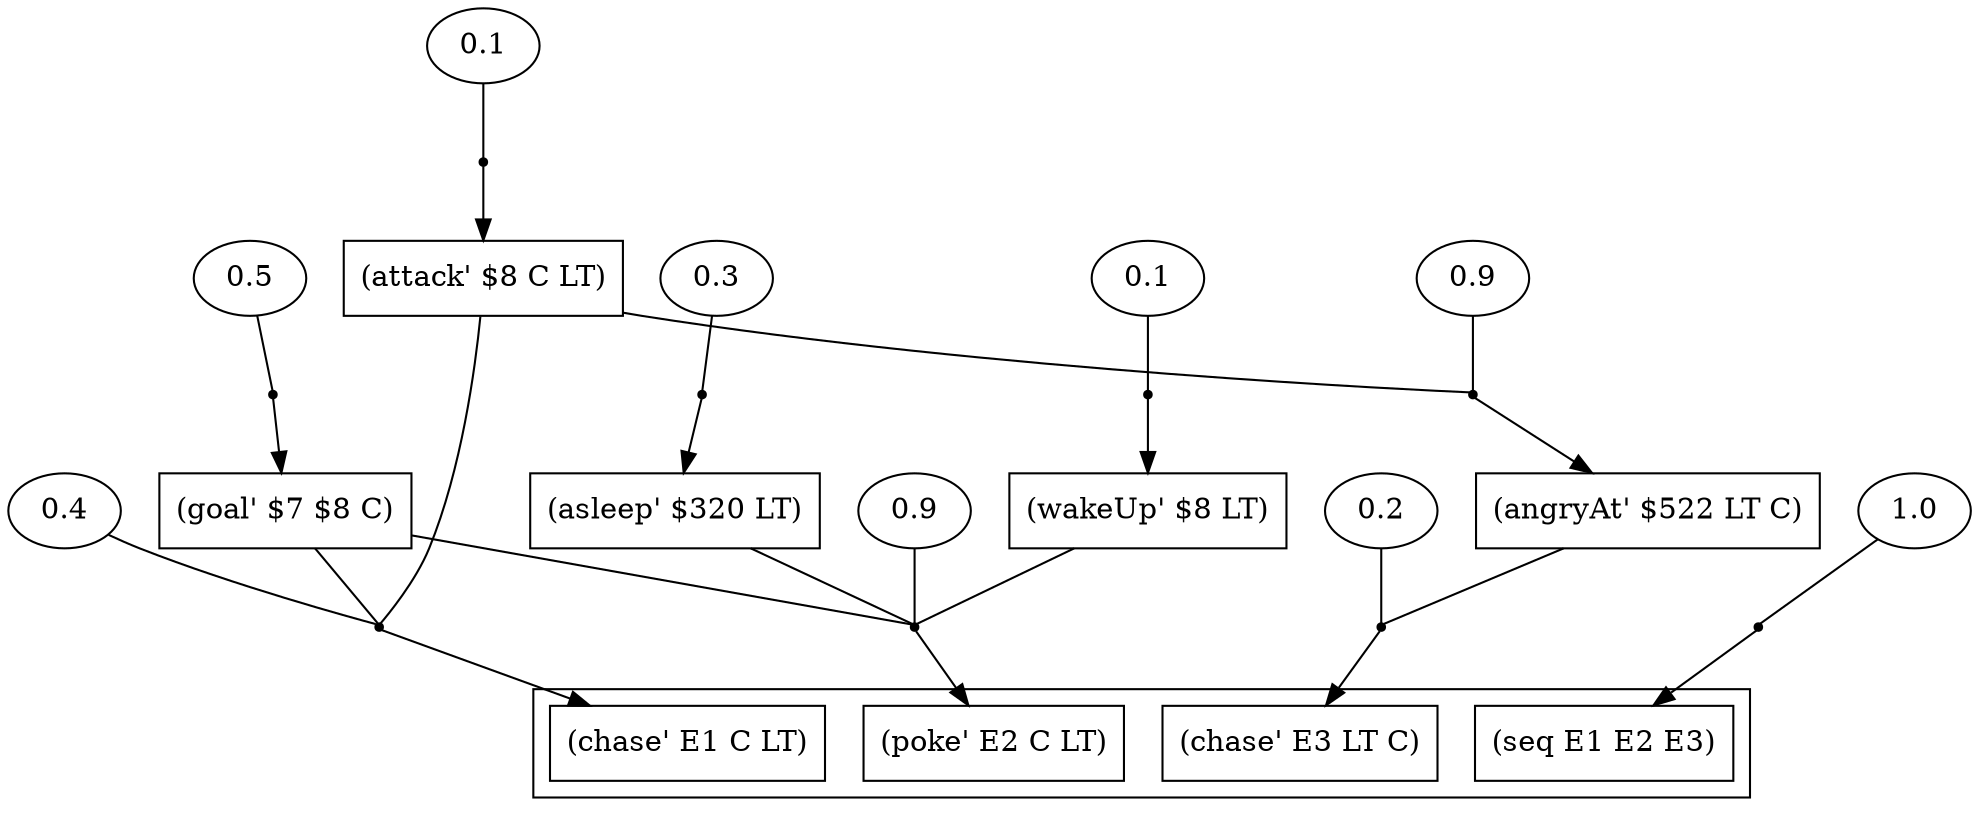 digraph proof {
 graph [rankdir="TB"]
  e0 [label="0.4"];
  e1 [label="0.5"];
  e2 [label="0.1"];
  e3 [label="0.9"];
  e4 [label="0.1"];
  e5 [label="0.3"];
  e6 [label="0.2"];
  e7 [label="0.9"];
  e8 [label="1.0"];
  i0 [shape=box label="(goal' $7 $8 C)"];
  i1 [shape=box label="(attack' $8 C LT)"];
  i2 [shape=box label="(wakeUp' $8 LT)"];
  i3 [shape=box label="(asleep' $320 LT)"];
  i4 [shape=box label="(angryAt' $522 LT C)"];
  r0 [shape=point];
  r0 -> o0
  i0 -> r0 [arrowhead=none]
  i1 -> r0 [arrowhead=none]
  e0 -> r0 [arrowhead=none]
  r1 [shape=point];
  r1 -> i0
  e1 -> r1 [arrowhead=none]
  r2 [shape=point];
  r2 -> i1
  e2 -> r2 [arrowhead=none]
  r3 [shape=point];
  r3 -> o1
  i0 -> r3 [arrowhead=none]
  i2 -> r3 [arrowhead=none]
  i3 -> r3 [arrowhead=none]
  e3 -> r3 [arrowhead=none]
  r4 [shape=point];
  r4 -> i2
  e4 -> r4 [arrowhead=none]
  r5 [shape=point];
  r5 -> i3
  e5 -> r5 [arrowhead=none]
  r6 [shape=point];
  r6 -> o2
  i4 -> r6 [arrowhead=none]
  e6 -> r6 [arrowhead=none]
  r7 [shape=point];
  r7 -> i4
  i1 -> r7 [arrowhead=none]
  e7 -> r7 [arrowhead=none]
  r8 [shape=point];
  r8 -> o3
  e8 -> r8 [arrowhead=none]
 subgraph cluster {  o0 [shape=box label="(chase' E1 C LT)"];
  o1 [shape=box label="(poke' E2 C LT)"];
  o2 [shape=box label="(chase' E3 LT C)"];
  o3 [shape=box label="(seq E1 E2 E3)"];
 }
}

